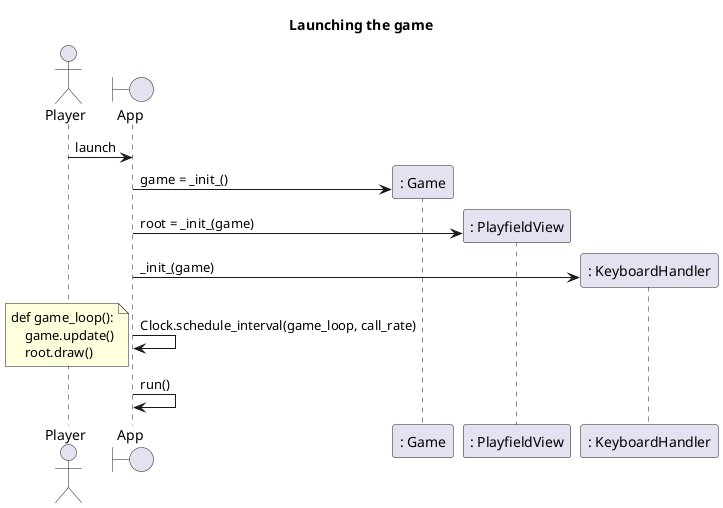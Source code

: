 @startuml

title Launching the game

actor Player
boundary App
participant ": Game"
participant ": PlayfieldView"
participant ": KeyboardHandler"


Player -> App : launch
create ": Game"
App -> ": Game" : game = _init_()
create ": PlayfieldView"
App -> ": PlayfieldView" : root = _init_(game)
create ": KeyboardHandler"
App -> ": KeyboardHandler" : _init_(game)
App -> App : Clock.schedule_interval(game_loop, call_rate)
note left
  def game_loop():
      game.update()
      root.draw()
end note
App -> App : run()
@enduml
